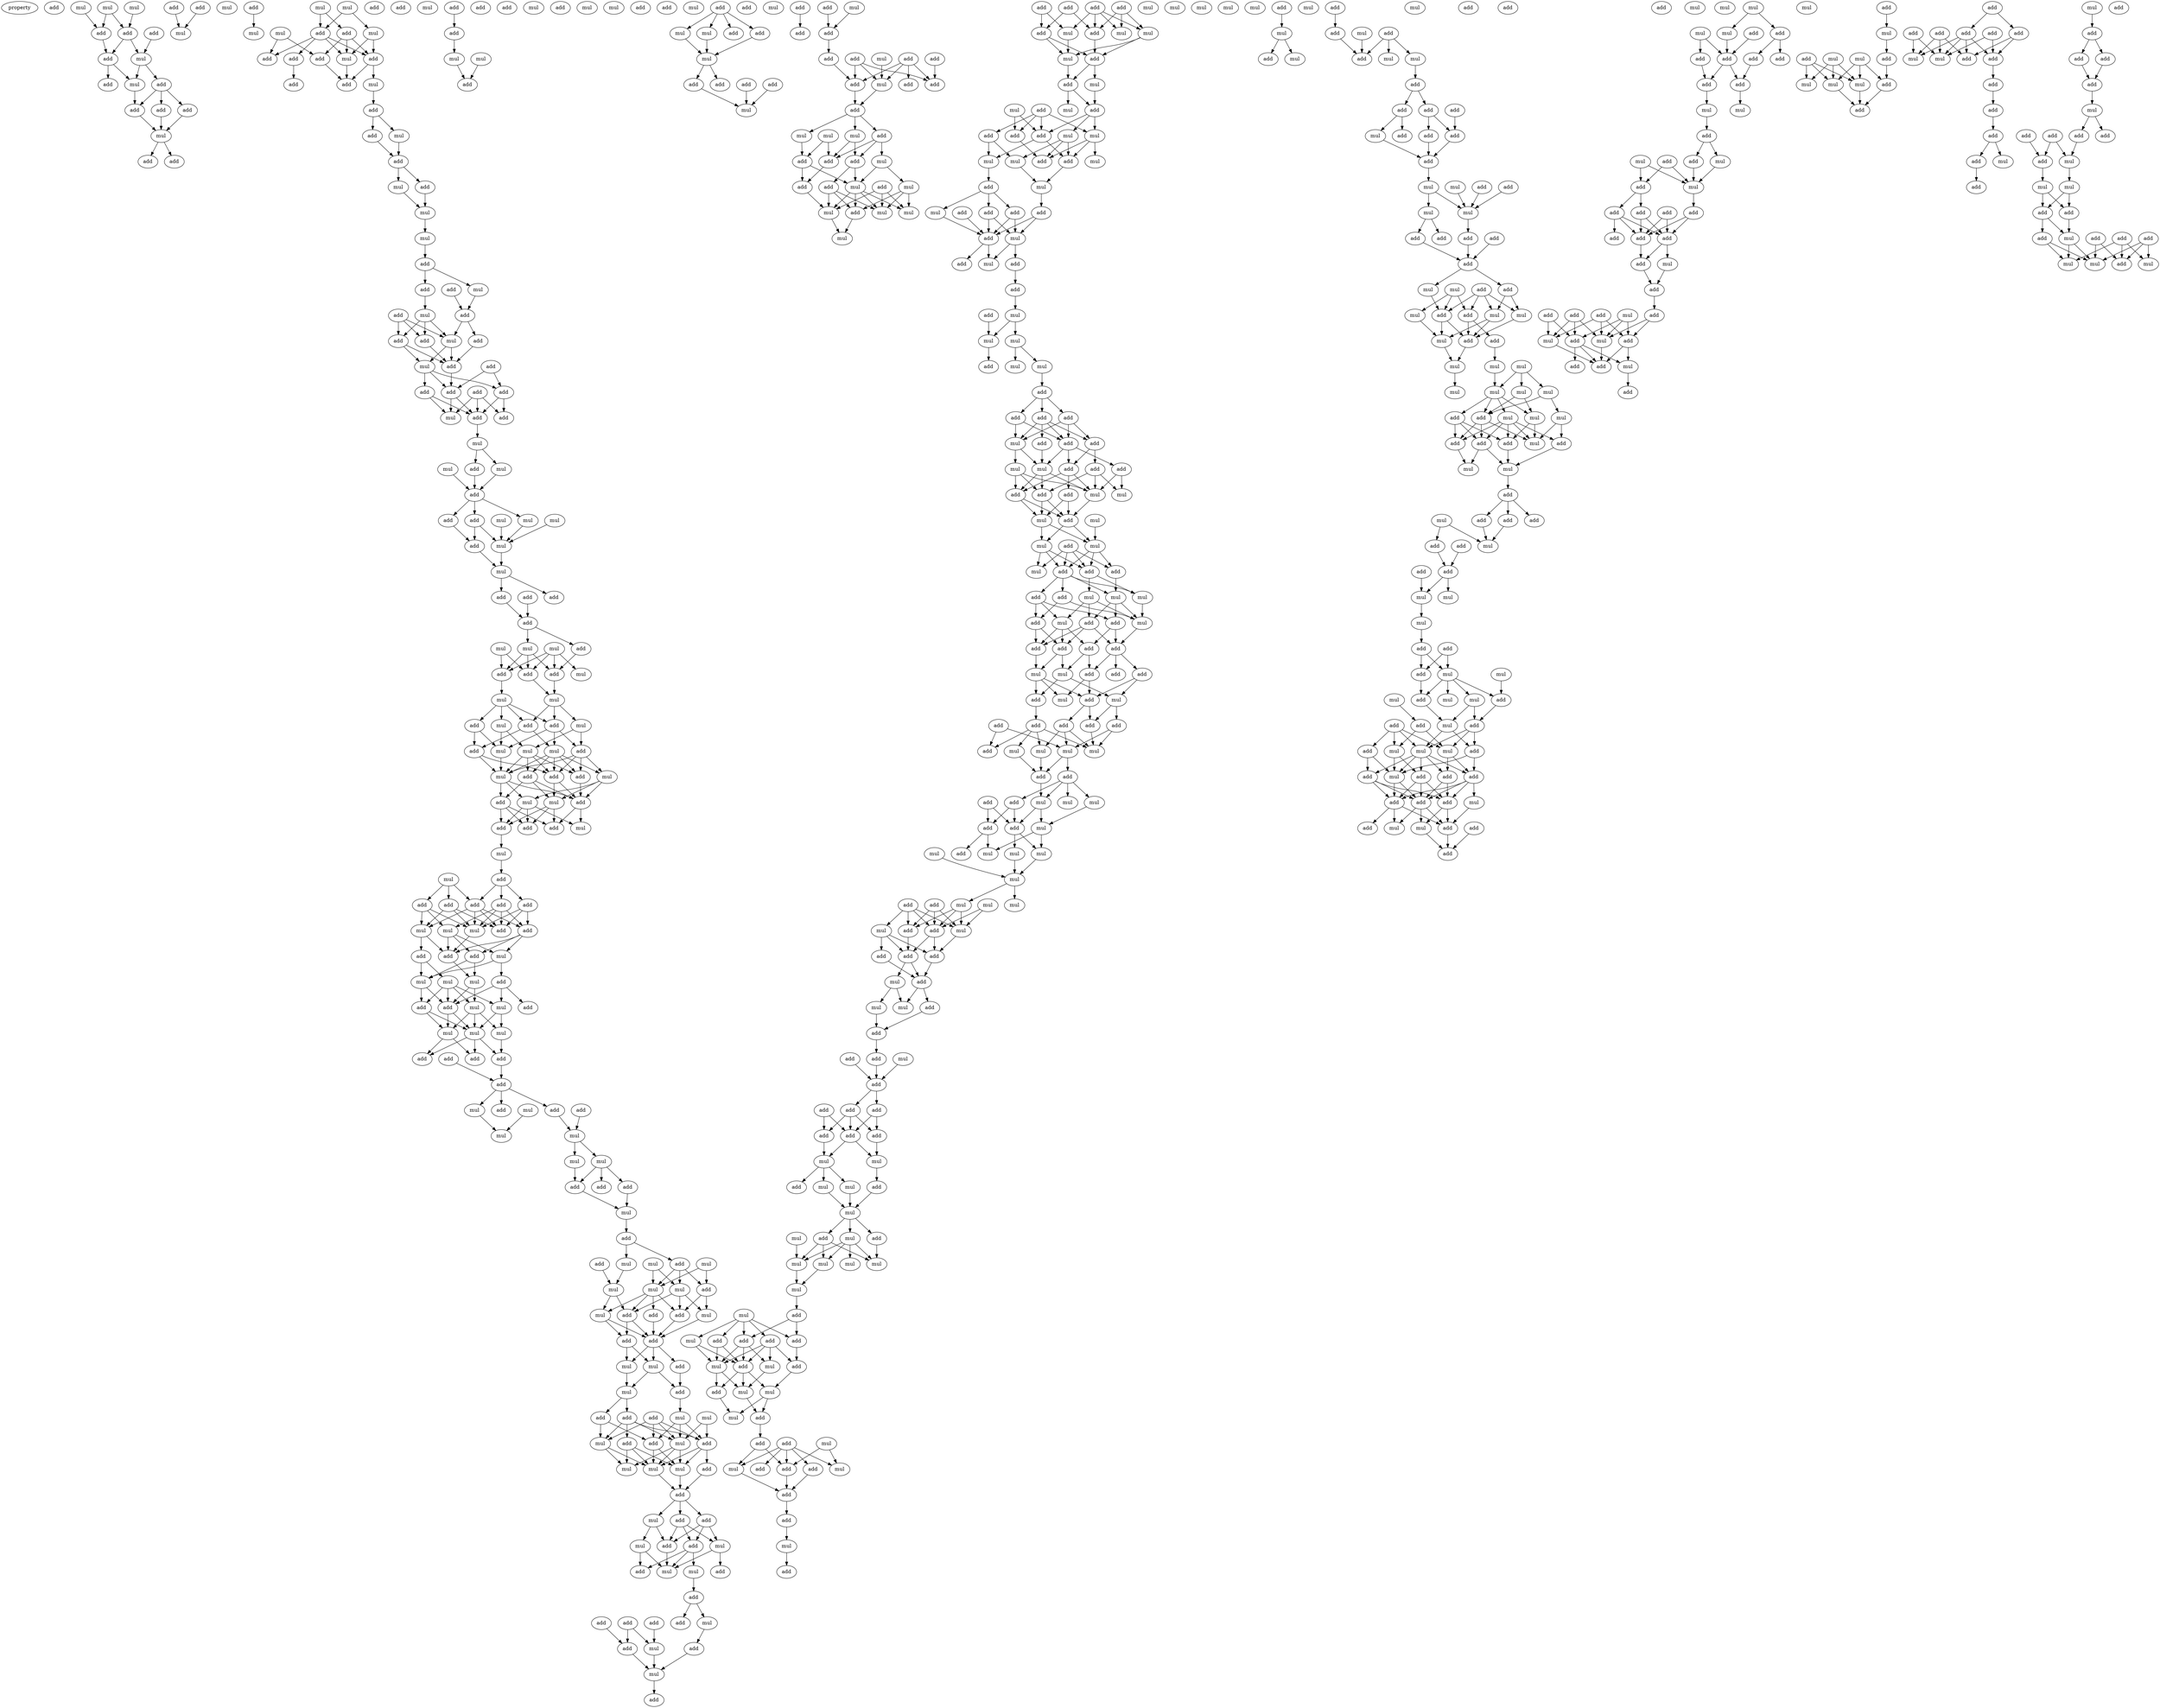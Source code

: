 digraph {
    node [fontcolor=black]
    property [mul=2,lf=1.2]
    0 [ label = add ];
    1 [ label = mul ];
    2 [ label = mul ];
    3 [ label = mul ];
    4 [ label = add ];
    5 [ label = add ];
    6 [ label = add ];
    7 [ label = mul ];
    8 [ label = add ];
    9 [ label = add ];
    10 [ label = add ];
    11 [ label = add ];
    12 [ label = mul ];
    13 [ label = add ];
    14 [ label = add ];
    15 [ label = mul ];
    16 [ label = add ];
    17 [ label = add ];
    18 [ label = mul ];
    19 [ label = add ];
    20 [ label = add ];
    21 [ label = mul ];
    22 [ label = add ];
    23 [ label = mul ];
    24 [ label = mul ];
    25 [ label = add ];
    26 [ label = mul ];
    27 [ label = add ];
    28 [ label = mul ];
    29 [ label = add ];
    30 [ label = mul ];
    31 [ label = add ];
    32 [ label = add ];
    33 [ label = mul ];
    34 [ label = add ];
    35 [ label = add ];
    36 [ label = mul ];
    37 [ label = add ];
    38 [ label = add ];
    39 [ label = add ];
    40 [ label = add ];
    41 [ label = add ];
    42 [ label = mul ];
    43 [ label = mul ];
    44 [ label = add ];
    45 [ label = mul ];
    46 [ label = add ];
    47 [ label = add ];
    48 [ label = mul ];
    49 [ label = add ];
    50 [ label = mul ];
    51 [ label = mul ];
    52 [ label = mul ];
    53 [ label = add ];
    54 [ label = add ];
    55 [ label = add ];
    56 [ label = mul ];
    57 [ label = add ];
    58 [ label = add ];
    59 [ label = add ];
    60 [ label = mul ];
    61 [ label = add ];
    62 [ label = add ];
    63 [ label = mul ];
    64 [ label = add ];
    65 [ label = mul ];
    66 [ label = add ];
    67 [ label = add ];
    68 [ label = add ];
    69 [ label = add ];
    70 [ label = add ];
    71 [ label = add ];
    72 [ label = add ];
    73 [ label = mul ];
    74 [ label = add ];
    75 [ label = add ];
    76 [ label = mul ];
    77 [ label = mul ];
    78 [ label = add ];
    79 [ label = mul ];
    80 [ label = mul ];
    81 [ label = add ];
    82 [ label = add ];
    83 [ label = add ];
    84 [ label = mul ];
    85 [ label = add ];
    86 [ label = mul ];
    87 [ label = mul ];
    88 [ label = mul ];
    89 [ label = add ];
    90 [ label = mul ];
    91 [ label = add ];
    92 [ label = add ];
    93 [ label = add ];
    94 [ label = add ];
    95 [ label = add ];
    96 [ label = mul ];
    97 [ label = add ];
    98 [ label = mul ];
    99 [ label = mul ];
    100 [ label = add ];
    101 [ label = mul ];
    102 [ label = add ];
    103 [ label = add ];
    104 [ label = mul ];
    105 [ label = mul ];
    106 [ label = add ];
    107 [ label = mul ];
    108 [ label = mul ];
    109 [ label = add ];
    110 [ label = add ];
    111 [ label = mul ];
    112 [ label = add ];
    113 [ label = mul ];
    114 [ label = mul ];
    115 [ label = add ];
    116 [ label = add ];
    117 [ label = add ];
    118 [ label = mul ];
    119 [ label = add ];
    120 [ label = mul ];
    121 [ label = mul ];
    122 [ label = add ];
    123 [ label = add ];
    124 [ label = mul ];
    125 [ label = add ];
    126 [ label = mul ];
    127 [ label = add ];
    128 [ label = add ];
    129 [ label = mul ];
    130 [ label = add ];
    131 [ label = mul ];
    132 [ label = add ];
    133 [ label = add ];
    134 [ label = add ];
    135 [ label = add ];
    136 [ label = add ];
    137 [ label = mul ];
    138 [ label = mul ];
    139 [ label = add ];
    140 [ label = mul ];
    141 [ label = add ];
    142 [ label = mul ];
    143 [ label = add ];
    144 [ label = add ];
    145 [ label = add ];
    146 [ label = add ];
    147 [ label = mul ];
    148 [ label = mul ];
    149 [ label = mul ];
    150 [ label = mul ];
    151 [ label = mul ];
    152 [ label = add ];
    153 [ label = add ];
    154 [ label = add ];
    155 [ label = mul ];
    156 [ label = mul ];
    157 [ label = mul ];
    158 [ label = add ];
    159 [ label = add ];
    160 [ label = add ];
    161 [ label = add ];
    162 [ label = add ];
    163 [ label = add ];
    164 [ label = add ];
    165 [ label = add ];
    166 [ label = mul ];
    167 [ label = mul ];
    168 [ label = mul ];
    169 [ label = mul ];
    170 [ label = mul ];
    171 [ label = mul ];
    172 [ label = mul ];
    173 [ label = add ];
    174 [ label = add ];
    175 [ label = add ];
    176 [ label = mul ];
    177 [ label = add ];
    178 [ label = mul ];
    179 [ label = add ];
    180 [ label = mul ];
    181 [ label = add ];
    182 [ label = mul ];
    183 [ label = add ];
    184 [ label = mul ];
    185 [ label = mul ];
    186 [ label = mul ];
    187 [ label = add ];
    188 [ label = mul ];
    189 [ label = add ];
    190 [ label = mul ];
    191 [ label = add ];
    192 [ label = add ];
    193 [ label = add ];
    194 [ label = mul ];
    195 [ label = add ];
    196 [ label = mul ];
    197 [ label = mul ];
    198 [ label = add ];
    199 [ label = mul ];
    200 [ label = mul ];
    201 [ label = mul ];
    202 [ label = add ];
    203 [ label = add ];
    204 [ label = add ];
    205 [ label = add ];
    206 [ label = mul ];
    207 [ label = mul ];
    208 [ label = add ];
    209 [ label = add ];
    210 [ label = mul ];
    211 [ label = add ];
    212 [ label = mul ];
    213 [ label = mul ];
    214 [ label = add ];
    215 [ label = add ];
    216 [ label = add ];
    217 [ label = add ];
    218 [ label = add ];
    219 [ label = mul ];
    220 [ label = mul ];
    221 [ label = add ];
    222 [ label = add ];
    223 [ label = mul ];
    224 [ label = add ];
    225 [ label = mul ];
    226 [ label = add ];
    227 [ label = mul ];
    228 [ label = add ];
    229 [ label = add ];
    230 [ label = add ];
    231 [ label = add ];
    232 [ label = mul ];
    233 [ label = add ];
    234 [ label = add ];
    235 [ label = add ];
    236 [ label = mul ];
    237 [ label = mul ];
    238 [ label = add ];
    239 [ label = mul ];
    240 [ label = add ];
    241 [ label = add ];
    242 [ label = mul ];
    243 [ label = mul ];
    244 [ label = add ];
    245 [ label = add ];
    246 [ label = mul ];
    247 [ label = add ];
    248 [ label = add ];
    249 [ label = add ];
    250 [ label = add ];
    251 [ label = mul ];
    252 [ label = mul ];
    253 [ label = add ];
    254 [ label = add ];
    255 [ label = add ];
    256 [ label = mul ];
    257 [ label = add ];
    258 [ label = mul ];
    259 [ label = add ];
    260 [ label = add ];
    261 [ label = add ];
    262 [ label = add ];
    263 [ label = add ];
    264 [ label = add ];
    265 [ label = add ];
    266 [ label = mul ];
    267 [ label = add ];
    268 [ label = mul ];
    269 [ label = add ];
    270 [ label = mul ];
    271 [ label = mul ];
    272 [ label = mul ];
    273 [ label = add ];
    274 [ label = add ];
    275 [ label = add ];
    276 [ label = add ];
    277 [ label = add ];
    278 [ label = add ];
    279 [ label = mul ];
    280 [ label = mul ];
    281 [ label = mul ];
    282 [ label = mul ];
    283 [ label = add ];
    284 [ label = mul ];
    285 [ label = mul ];
    286 [ label = add ];
    287 [ label = add ];
    288 [ label = add ];
    289 [ label = add ];
    290 [ label = add ];
    291 [ label = mul ];
    292 [ label = mul ];
    293 [ label = add ];
    294 [ label = mul ];
    295 [ label = add ];
    296 [ label = mul ];
    297 [ label = add ];
    298 [ label = mul ];
    299 [ label = mul ];
    300 [ label = mul ];
    301 [ label = mul ];
    302 [ label = add ];
    303 [ label = add ];
    304 [ label = mul ];
    305 [ label = add ];
    306 [ label = add ];
    307 [ label = mul ];
    308 [ label = add ];
    309 [ label = mul ];
    310 [ label = add ];
    311 [ label = mul ];
    312 [ label = mul ];
    313 [ label = add ];
    314 [ label = mul ];
    315 [ label = add ];
    316 [ label = add ];
    317 [ label = mul ];
    318 [ label = add ];
    319 [ label = add ];
    320 [ label = add ];
    321 [ label = add ];
    322 [ label = mul ];
    323 [ label = mul ];
    324 [ label = add ];
    325 [ label = add ];
    326 [ label = add ];
    327 [ label = add ];
    328 [ label = mul ];
    329 [ label = mul ];
    330 [ label = mul ];
    331 [ label = add ];
    332 [ label = mul ];
    333 [ label = mul ];
    334 [ label = mul ];
    335 [ label = add ];
    336 [ label = add ];
    337 [ label = add ];
    338 [ label = add ];
    339 [ label = mul ];
    340 [ label = add ];
    341 [ label = add ];
    342 [ label = add ];
    343 [ label = add ];
    344 [ label = add ];
    345 [ label = mul ];
    346 [ label = add ];
    347 [ label = mul ];
    348 [ label = add ];
    349 [ label = add ];
    350 [ label = add ];
    351 [ label = mul ];
    352 [ label = mul ];
    353 [ label = mul ];
    354 [ label = mul ];
    355 [ label = add ];
    356 [ label = mul ];
    357 [ label = mul ];
    358 [ label = add ];
    359 [ label = add ];
    360 [ label = add ];
    361 [ label = add ];
    362 [ label = mul ];
    363 [ label = add ];
    364 [ label = add ];
    365 [ label = mul ];
    366 [ label = mul ];
    367 [ label = mul ];
    368 [ label = add ];
    369 [ label = mul ];
    370 [ label = add ];
    371 [ label = add ];
    372 [ label = mul ];
    373 [ label = add ];
    374 [ label = add ];
    375 [ label = add ];
    376 [ label = add ];
    377 [ label = add ];
    378 [ label = add ];
    379 [ label = add ];
    380 [ label = mul ];
    381 [ label = mul ];
    382 [ label = add ];
    383 [ label = mul ];
    384 [ label = add ];
    385 [ label = mul ];
    386 [ label = add ];
    387 [ label = add ];
    388 [ label = add ];
    389 [ label = add ];
    390 [ label = add ];
    391 [ label = add ];
    392 [ label = mul ];
    393 [ label = mul ];
    394 [ label = mul ];
    395 [ label = mul ];
    396 [ label = add ];
    397 [ label = add ];
    398 [ label = add ];
    399 [ label = mul ];
    400 [ label = mul ];
    401 [ label = add ];
    402 [ label = mul ];
    403 [ label = mul ];
    404 [ label = add ];
    405 [ label = add ];
    406 [ label = mul ];
    407 [ label = mul ];
    408 [ label = mul ];
    409 [ label = mul ];
    410 [ label = add ];
    411 [ label = mul ];
    412 [ label = add ];
    413 [ label = mul ];
    414 [ label = mul ];
    415 [ label = add ];
    416 [ label = mul ];
    417 [ label = add ];
    418 [ label = mul ];
    419 [ label = add ];
    420 [ label = mul ];
    421 [ label = add ];
    422 [ label = add ];
    423 [ label = add ];
    424 [ label = mul ];
    425 [ label = add ];
    426 [ label = add ];
    427 [ label = mul ];
    428 [ label = mul ];
    429 [ label = add ];
    430 [ label = mul ];
    431 [ label = add ];
    432 [ label = add ];
    433 [ label = mul ];
    434 [ label = mul ];
    435 [ label = add ];
    436 [ label = add ];
    437 [ label = add ];
    438 [ label = add ];
    439 [ label = add ];
    440 [ label = add ];
    441 [ label = add ];
    442 [ label = mul ];
    443 [ label = mul ];
    444 [ label = mul ];
    445 [ label = add ];
    446 [ label = add ];
    447 [ label = mul ];
    448 [ label = mul ];
    449 [ label = mul ];
    450 [ label = mul ];
    451 [ label = add ];
    452 [ label = mul ];
    453 [ label = add ];
    454 [ label = mul ];
    455 [ label = mul ];
    456 [ label = mul ];
    457 [ label = mul ];
    458 [ label = mul ];
    459 [ label = add ];
    460 [ label = mul ];
    461 [ label = mul ];
    462 [ label = add ];
    463 [ label = add ];
    464 [ label = add ];
    465 [ label = add ];
    466 [ label = add ];
    467 [ label = add ];
    468 [ label = mul ];
    469 [ label = mul ];
    470 [ label = add ];
    471 [ label = mul ];
    472 [ label = mul ];
    473 [ label = mul ];
    474 [ label = add ];
    475 [ label = add ];
    476 [ label = mul ];
    477 [ label = add ];
    478 [ label = mul ];
    479 [ label = add ];
    480 [ label = add ];
    481 [ label = mul ];
    482 [ label = add ];
    483 [ label = add ];
    484 [ label = add ];
    485 [ label = mul ];
    486 [ label = add ];
    487 [ label = add ];
    488 [ label = mul ];
    489 [ label = add ];
    490 [ label = mul ];
    491 [ label = mul ];
    492 [ label = add ];
    493 [ label = add ];
    494 [ label = add ];
    495 [ label = mul ];
    496 [ label = mul ];
    497 [ label = mul ];
    498 [ label = add ];
    499 [ label = add ];
    500 [ label = add ];
    501 [ label = add ];
    502 [ label = add ];
    503 [ label = mul ];
    504 [ label = add ];
    505 [ label = add ];
    506 [ label = add ];
    507 [ label = add ];
    508 [ label = add ];
    509 [ label = add ];
    510 [ label = mul ];
    511 [ label = mul ];
    512 [ label = mul ];
    513 [ label = mul ];
    514 [ label = mul ];
    515 [ label = add ];
    516 [ label = add ];
    517 [ label = add ];
    518 [ label = add ];
    519 [ label = add ];
    520 [ label = add ];
    521 [ label = add ];
    522 [ label = add ];
    523 [ label = mul ];
    524 [ label = mul ];
    525 [ label = add ];
    526 [ label = add ];
    527 [ label = mul ];
    528 [ label = mul ];
    529 [ label = add ];
    530 [ label = mul ];
    531 [ label = mul ];
    532 [ label = add ];
    533 [ label = add ];
    534 [ label = mul ];
    535 [ label = mul ];
    536 [ label = mul ];
    537 [ label = add ];
    538 [ label = mul ];
    539 [ label = mul ];
    540 [ label = mul ];
    541 [ label = mul ];
    542 [ label = add ];
    543 [ label = add ];
    544 [ label = mul ];
    545 [ label = mul ];
    546 [ label = mul ];
    547 [ label = add ];
    548 [ label = add ];
    549 [ label = mul ];
    550 [ label = add ];
    551 [ label = add ];
    552 [ label = mul ];
    553 [ label = mul ];
    554 [ label = mul ];
    555 [ label = add ];
    556 [ label = add ];
    557 [ label = add ];
    558 [ label = mul ];
    559 [ label = add ];
    560 [ label = add ];
    561 [ label = mul ];
    562 [ label = add ];
    563 [ label = add ];
    564 [ label = add ];
    565 [ label = mul ];
    566 [ label = mul ];
    567 [ label = mul ];
    568 [ label = mul ];
    569 [ label = add ];
    570 [ label = add ];
    571 [ label = add ];
    572 [ label = mul ];
    573 [ label = mul ];
    574 [ label = mul ];
    575 [ label = mul ];
    576 [ label = add ];
    577 [ label = mul ];
    578 [ label = add ];
    579 [ label = add ];
    580 [ label = mul ];
    581 [ label = add ];
    582 [ label = add ];
    583 [ label = add ];
    584 [ label = mul ];
    585 [ label = mul ];
    586 [ label = add ];
    587 [ label = mul ];
    588 [ label = add ];
    589 [ label = add ];
    590 [ label = add ];
    591 [ label = mul ];
    592 [ label = add ];
    593 [ label = mul ];
    594 [ label = add ];
    595 [ label = add ];
    596 [ label = add ];
    597 [ label = add ];
    598 [ label = add ];
    599 [ label = add ];
    600 [ label = mul ];
    601 [ label = mul ];
    602 [ label = add ];
    603 [ label = mul ];
    604 [ label = mul ];
    605 [ label = mul ];
    606 [ label = add ];
    607 [ label = add ];
    608 [ label = add ];
    609 [ label = add ];
    610 [ label = add ];
    611 [ label = add ];
    612 [ label = add ];
    613 [ label = add ];
    614 [ label = mul ];
    615 [ label = mul ];
    616 [ label = add ];
    617 [ label = add ];
    618 [ label = mul ];
    619 [ label = mul ];
    620 [ label = add ];
    621 [ label = add ];
    622 [ label = mul ];
    623 [ label = add ];
    624 [ label = add ];
    625 [ label = add ];
    626 [ label = add ];
    627 [ label = add ];
    628 [ label = add ];
    629 [ label = add ];
    630 [ label = mul ];
    631 [ label = add ];
    632 [ label = add ];
    633 [ label = add ];
    634 [ label = add ];
    635 [ label = mul ];
    636 [ label = add ];
    637 [ label = add ];
    638 [ label = mul ];
    639 [ label = add ];
    640 [ label = mul ];
    641 [ label = add ];
    642 [ label = add ];
    643 [ label = mul ];
    644 [ label = add ];
    645 [ label = add ];
    646 [ label = mul ];
    647 [ label = add ];
    648 [ label = mul ];
    649 [ label = mul ];
    650 [ label = add ];
    651 [ label = add ];
    652 [ label = mul ];
    653 [ label = add ];
    654 [ label = mul ];
    655 [ label = mul ];
    656 [ label = mul ];
    657 [ label = add ];
    658 [ label = add ];
    659 [ label = add ];
    660 [ label = add ];
    661 [ label = add ];
    662 [ label = add ];
    663 [ label = add ];
    664 [ label = add ];
    665 [ label = mul ];
    666 [ label = mul ];
    667 [ label = add ];
    668 [ label = add ];
    669 [ label = add ];
    670 [ label = add ];
    671 [ label = add ];
    672 [ label = mul ];
    673 [ label = mul ];
    674 [ label = add ];
    675 [ label = add ];
    676 [ label = add ];
    677 [ label = add ];
    678 [ label = add ];
    679 [ label = mul ];
    680 [ label = add ];
    681 [ label = add ];
    682 [ label = add ];
    683 [ label = add ];
    684 [ label = add ];
    685 [ label = add ];
    686 [ label = mul ];
    687 [ label = mul ];
    688 [ label = mul ];
    689 [ label = add ];
    690 [ label = add ];
    691 [ label = add ];
    692 [ label = mul ];
    693 [ label = add ];
    694 [ label = add ];
    695 [ label = add ];
    696 [ label = mul ];
    697 [ label = mul ];
    698 [ label = mul ];
    699 [ label = add ];
    1 -> 5 [ name = 0 ];
    2 -> 5 [ name = 1 ];
    2 -> 6 [ name = 2 ];
    3 -> 6 [ name = 3 ];
    4 -> 7 [ name = 4 ];
    5 -> 8 [ name = 5 ];
    6 -> 7 [ name = 6 ];
    6 -> 8 [ name = 7 ];
    7 -> 9 [ name = 8 ];
    7 -> 12 [ name = 9 ];
    8 -> 10 [ name = 10 ];
    8 -> 12 [ name = 11 ];
    9 -> 14 [ name = 12 ];
    9 -> 16 [ name = 13 ];
    9 -> 17 [ name = 14 ];
    11 -> 15 [ name = 15 ];
    12 -> 17 [ name = 16 ];
    13 -> 15 [ name = 17 ];
    14 -> 18 [ name = 18 ];
    16 -> 18 [ name = 19 ];
    17 -> 18 [ name = 20 ];
    18 -> 19 [ name = 21 ];
    18 -> 20 [ name = 22 ];
    22 -> 24 [ name = 23 ];
    23 -> 27 [ name = 24 ];
    23 -> 28 [ name = 25 ];
    26 -> 27 [ name = 26 ];
    26 -> 29 [ name = 27 ];
    27 -> 31 [ name = 28 ];
    27 -> 33 [ name = 29 ];
    27 -> 34 [ name = 30 ];
    27 -> 35 [ name = 31 ];
    28 -> 33 [ name = 32 ];
    28 -> 35 [ name = 33 ];
    29 -> 32 [ name = 34 ];
    29 -> 33 [ name = 35 ];
    29 -> 35 [ name = 36 ];
    30 -> 31 [ name = 37 ];
    30 -> 32 [ name = 38 ];
    32 -> 38 [ name = 39 ];
    33 -> 38 [ name = 40 ];
    34 -> 37 [ name = 41 ];
    35 -> 36 [ name = 42 ];
    35 -> 38 [ name = 43 ];
    36 -> 39 [ name = 44 ];
    39 -> 41 [ name = 45 ];
    39 -> 42 [ name = 46 ];
    41 -> 44 [ name = 47 ];
    42 -> 44 [ name = 48 ];
    44 -> 45 [ name = 49 ];
    44 -> 47 [ name = 50 ];
    45 -> 48 [ name = 51 ];
    46 -> 49 [ name = 52 ];
    47 -> 48 [ name = 53 ];
    48 -> 50 [ name = 54 ];
    49 -> 51 [ name = 55 ];
    50 -> 54 [ name = 56 ];
    51 -> 53 [ name = 57 ];
    52 -> 53 [ name = 58 ];
    54 -> 56 [ name = 59 ];
    54 -> 57 [ name = 60 ];
    55 -> 58 [ name = 61 ];
    56 -> 58 [ name = 62 ];
    57 -> 60 [ name = 63 ];
    58 -> 63 [ name = 64 ];
    58 -> 64 [ name = 65 ];
    59 -> 61 [ name = 66 ];
    59 -> 62 [ name = 67 ];
    59 -> 63 [ name = 68 ];
    60 -> 61 [ name = 69 ];
    60 -> 62 [ name = 70 ];
    60 -> 63 [ name = 71 ];
    61 -> 65 [ name = 72 ];
    61 -> 67 [ name = 73 ];
    62 -> 67 [ name = 74 ];
    63 -> 65 [ name = 75 ];
    63 -> 67 [ name = 76 ];
    64 -> 67 [ name = 77 ];
    65 -> 68 [ name = 78 ];
    65 -> 70 [ name = 79 ];
    65 -> 71 [ name = 80 ];
    66 -> 68 [ name = 81 ];
    66 -> 70 [ name = 82 ];
    67 -> 68 [ name = 83 ];
    68 -> 72 [ name = 84 ];
    68 -> 73 [ name = 85 ];
    69 -> 72 [ name = 86 ];
    69 -> 73 [ name = 87 ];
    69 -> 75 [ name = 88 ];
    70 -> 72 [ name = 89 ];
    70 -> 75 [ name = 90 ];
    71 -> 72 [ name = 91 ];
    71 -> 73 [ name = 92 ];
    72 -> 76 [ name = 93 ];
    76 -> 79 [ name = 94 ];
    76 -> 81 [ name = 95 ];
    77 -> 82 [ name = 96 ];
    79 -> 82 [ name = 97 ];
    81 -> 82 [ name = 98 ];
    82 -> 83 [ name = 99 ];
    82 -> 85 [ name = 100 ];
    82 -> 87 [ name = 101 ];
    83 -> 88 [ name = 102 ];
    83 -> 89 [ name = 103 ];
    84 -> 88 [ name = 104 ];
    85 -> 89 [ name = 105 ];
    86 -> 88 [ name = 106 ];
    87 -> 88 [ name = 107 ];
    88 -> 90 [ name = 108 ];
    89 -> 90 [ name = 109 ];
    90 -> 91 [ name = 110 ];
    90 -> 92 [ name = 111 ];
    91 -> 95 [ name = 112 ];
    93 -> 95 [ name = 113 ];
    95 -> 97 [ name = 114 ];
    95 -> 99 [ name = 115 ];
    96 -> 100 [ name = 116 ];
    96 -> 102 [ name = 117 ];
    97 -> 103 [ name = 118 ];
    98 -> 100 [ name = 119 ];
    98 -> 101 [ name = 120 ];
    98 -> 102 [ name = 121 ];
    98 -> 103 [ name = 122 ];
    99 -> 100 [ name = 123 ];
    99 -> 102 [ name = 124 ];
    99 -> 103 [ name = 125 ];
    100 -> 104 [ name = 126 ];
    102 -> 105 [ name = 127 ];
    103 -> 105 [ name = 128 ];
    104 -> 106 [ name = 129 ];
    104 -> 107 [ name = 130 ];
    104 -> 109 [ name = 131 ];
    104 -> 110 [ name = 132 ];
    105 -> 106 [ name = 133 ];
    105 -> 108 [ name = 134 ];
    105 -> 110 [ name = 135 ];
    106 -> 112 [ name = 136 ];
    106 -> 114 [ name = 137 ];
    107 -> 111 [ name = 138 ];
    107 -> 113 [ name = 139 ];
    108 -> 113 [ name = 140 ];
    108 -> 115 [ name = 141 ];
    109 -> 111 [ name = 142 ];
    109 -> 112 [ name = 143 ];
    110 -> 111 [ name = 144 ];
    110 -> 114 [ name = 145 ];
    110 -> 115 [ name = 146 ];
    111 -> 118 [ name = 147 ];
    112 -> 116 [ name = 148 ];
    112 -> 118 [ name = 149 ];
    113 -> 116 [ name = 150 ];
    113 -> 117 [ name = 151 ];
    113 -> 118 [ name = 152 ];
    113 -> 119 [ name = 153 ];
    114 -> 116 [ name = 154 ];
    114 -> 117 [ name = 155 ];
    114 -> 118 [ name = 156 ];
    114 -> 119 [ name = 157 ];
    114 -> 120 [ name = 158 ];
    115 -> 116 [ name = 159 ];
    115 -> 117 [ name = 160 ];
    115 -> 118 [ name = 161 ];
    115 -> 120 [ name = 162 ];
    116 -> 122 [ name = 163 ];
    116 -> 124 [ name = 164 ];
    117 -> 122 [ name = 165 ];
    118 -> 121 [ name = 166 ];
    118 -> 122 [ name = 167 ];
    118 -> 123 [ name = 168 ];
    119 -> 122 [ name = 169 ];
    119 -> 123 [ name = 170 ];
    119 -> 124 [ name = 171 ];
    120 -> 121 [ name = 172 ];
    120 -> 122 [ name = 173 ];
    120 -> 124 [ name = 174 ];
    121 -> 126 [ name = 175 ];
    121 -> 127 [ name = 176 ];
    121 -> 128 [ name = 177 ];
    122 -> 125 [ name = 178 ];
    122 -> 126 [ name = 179 ];
    123 -> 125 [ name = 180 ];
    123 -> 127 [ name = 181 ];
    123 -> 128 [ name = 182 ];
    124 -> 125 [ name = 183 ];
    124 -> 127 [ name = 184 ];
    124 -> 128 [ name = 185 ];
    127 -> 129 [ name = 186 ];
    129 -> 130 [ name = 187 ];
    130 -> 132 [ name = 188 ];
    130 -> 134 [ name = 189 ];
    130 -> 135 [ name = 190 ];
    131 -> 133 [ name = 191 ];
    131 -> 135 [ name = 192 ];
    131 -> 136 [ name = 193 ];
    132 -> 138 [ name = 194 ];
    132 -> 139 [ name = 195 ];
    132 -> 140 [ name = 196 ];
    132 -> 141 [ name = 197 ];
    133 -> 137 [ name = 198 ];
    133 -> 138 [ name = 199 ];
    133 -> 140 [ name = 200 ];
    134 -> 139 [ name = 201 ];
    134 -> 140 [ name = 202 ];
    134 -> 141 [ name = 203 ];
    135 -> 137 [ name = 204 ];
    135 -> 139 [ name = 205 ];
    135 -> 140 [ name = 206 ];
    135 -> 141 [ name = 207 ];
    136 -> 137 [ name = 208 ];
    136 -> 140 [ name = 209 ];
    136 -> 141 [ name = 210 ];
    137 -> 143 [ name = 211 ];
    137 -> 145 [ name = 212 ];
    138 -> 142 [ name = 213 ];
    138 -> 144 [ name = 214 ];
    138 -> 145 [ name = 215 ];
    139 -> 142 [ name = 216 ];
    139 -> 144 [ name = 217 ];
    139 -> 145 [ name = 218 ];
    140 -> 145 [ name = 219 ];
    142 -> 146 [ name = 220 ];
    142 -> 147 [ name = 221 ];
    143 -> 147 [ name = 222 ];
    143 -> 149 [ name = 223 ];
    144 -> 147 [ name = 224 ];
    144 -> 148 [ name = 225 ];
    145 -> 148 [ name = 226 ];
    146 -> 151 [ name = 227 ];
    146 -> 153 [ name = 228 ];
    146 -> 154 [ name = 229 ];
    147 -> 152 [ name = 230 ];
    147 -> 154 [ name = 231 ];
    148 -> 150 [ name = 232 ];
    148 -> 154 [ name = 233 ];
    149 -> 150 [ name = 234 ];
    149 -> 151 [ name = 235 ];
    149 -> 152 [ name = 236 ];
    149 -> 154 [ name = 237 ];
    150 -> 155 [ name = 238 ];
    150 -> 156 [ name = 239 ];
    150 -> 157 [ name = 240 ];
    151 -> 155 [ name = 241 ];
    151 -> 157 [ name = 242 ];
    152 -> 156 [ name = 243 ];
    152 -> 157 [ name = 244 ];
    154 -> 156 [ name = 245 ];
    154 -> 157 [ name = 246 ];
    155 -> 159 [ name = 247 ];
    156 -> 158 [ name = 248 ];
    156 -> 161 [ name = 249 ];
    157 -> 158 [ name = 250 ];
    157 -> 159 [ name = 251 ];
    157 -> 161 [ name = 252 ];
    159 -> 162 [ name = 253 ];
    160 -> 162 [ name = 254 ];
    162 -> 163 [ name = 255 ];
    162 -> 165 [ name = 256 ];
    162 -> 166 [ name = 257 ];
    163 -> 168 [ name = 258 ];
    164 -> 168 [ name = 259 ];
    166 -> 169 [ name = 260 ];
    167 -> 169 [ name = 261 ];
    168 -> 170 [ name = 262 ];
    168 -> 171 [ name = 263 ];
    170 -> 173 [ name = 264 ];
    171 -> 173 [ name = 265 ];
    171 -> 174 [ name = 266 ];
    171 -> 175 [ name = 267 ];
    173 -> 176 [ name = 268 ];
    174 -> 176 [ name = 269 ];
    176 -> 177 [ name = 270 ];
    177 -> 181 [ name = 271 ];
    177 -> 182 [ name = 272 ];
    178 -> 183 [ name = 273 ];
    178 -> 185 [ name = 274 ];
    179 -> 184 [ name = 275 ];
    180 -> 185 [ name = 276 ];
    180 -> 186 [ name = 277 ];
    181 -> 183 [ name = 278 ];
    181 -> 185 [ name = 279 ];
    181 -> 186 [ name = 280 ];
    182 -> 184 [ name = 281 ];
    183 -> 190 [ name = 282 ];
    183 -> 191 [ name = 283 ];
    184 -> 188 [ name = 284 ];
    184 -> 189 [ name = 285 ];
    185 -> 187 [ name = 286 ];
    185 -> 188 [ name = 287 ];
    185 -> 189 [ name = 288 ];
    185 -> 191 [ name = 289 ];
    186 -> 189 [ name = 290 ];
    186 -> 190 [ name = 291 ];
    186 -> 191 [ name = 292 ];
    187 -> 192 [ name = 293 ];
    188 -> 192 [ name = 294 ];
    188 -> 193 [ name = 295 ];
    189 -> 192 [ name = 296 ];
    189 -> 193 [ name = 297 ];
    190 -> 192 [ name = 298 ];
    191 -> 192 [ name = 299 ];
    192 -> 194 [ name = 300 ];
    192 -> 195 [ name = 301 ];
    192 -> 196 [ name = 302 ];
    193 -> 194 [ name = 303 ];
    193 -> 196 [ name = 304 ];
    194 -> 198 [ name = 305 ];
    194 -> 199 [ name = 306 ];
    195 -> 198 [ name = 307 ];
    196 -> 199 [ name = 308 ];
    198 -> 200 [ name = 309 ];
    199 -> 203 [ name = 310 ];
    199 -> 204 [ name = 311 ];
    200 -> 207 [ name = 312 ];
    200 -> 208 [ name = 313 ];
    200 -> 209 [ name = 314 ];
    201 -> 207 [ name = 315 ];
    201 -> 209 [ name = 316 ];
    202 -> 206 [ name = 317 ];
    202 -> 207 [ name = 318 ];
    202 -> 208 [ name = 319 ];
    202 -> 209 [ name = 320 ];
    203 -> 206 [ name = 321 ];
    203 -> 208 [ name = 322 ];
    204 -> 205 [ name = 323 ];
    204 -> 206 [ name = 324 ];
    204 -> 207 [ name = 325 ];
    204 -> 209 [ name = 326 ];
    205 -> 210 [ name = 327 ];
    205 -> 212 [ name = 328 ];
    205 -> 213 [ name = 329 ];
    206 -> 210 [ name = 330 ];
    206 -> 213 [ name = 331 ];
    207 -> 210 [ name = 332 ];
    207 -> 212 [ name = 333 ];
    207 -> 213 [ name = 334 ];
    208 -> 212 [ name = 335 ];
    208 -> 213 [ name = 336 ];
    209 -> 211 [ name = 337 ];
    209 -> 212 [ name = 338 ];
    209 -> 213 [ name = 339 ];
    211 -> 214 [ name = 340 ];
    212 -> 214 [ name = 341 ];
    213 -> 214 [ name = 342 ];
    214 -> 217 [ name = 343 ];
    214 -> 218 [ name = 344 ];
    214 -> 219 [ name = 345 ];
    217 -> 221 [ name = 346 ];
    217 -> 222 [ name = 347 ];
    217 -> 223 [ name = 348 ];
    218 -> 221 [ name = 349 ];
    218 -> 222 [ name = 350 ];
    218 -> 223 [ name = 351 ];
    219 -> 220 [ name = 352 ];
    219 -> 221 [ name = 353 ];
    220 -> 226 [ name = 354 ];
    220 -> 227 [ name = 355 ];
    221 -> 227 [ name = 356 ];
    222 -> 225 [ name = 357 ];
    222 -> 226 [ name = 358 ];
    222 -> 227 [ name = 359 ];
    223 -> 224 [ name = 360 ];
    223 -> 227 [ name = 361 ];
    225 -> 228 [ name = 362 ];
    228 -> 232 [ name = 363 ];
    228 -> 233 [ name = 364 ];
    229 -> 234 [ name = 365 ];
    229 -> 236 [ name = 366 ];
    230 -> 234 [ name = 367 ];
    231 -> 236 [ name = 368 ];
    232 -> 235 [ name = 369 ];
    234 -> 237 [ name = 370 ];
    235 -> 237 [ name = 371 ];
    236 -> 237 [ name = 372 ];
    237 -> 238 [ name = 373 ];
    240 -> 242 [ name = 374 ];
    240 -> 243 [ name = 375 ];
    240 -> 244 [ name = 376 ];
    240 -> 245 [ name = 377 ];
    242 -> 246 [ name = 378 ];
    243 -> 246 [ name = 379 ];
    245 -> 246 [ name = 380 ];
    246 -> 247 [ name = 381 ];
    246 -> 248 [ name = 382 ];
    247 -> 252 [ name = 383 ];
    249 -> 252 [ name = 384 ];
    250 -> 252 [ name = 385 ];
    253 -> 255 [ name = 386 ];
    254 -> 257 [ name = 387 ];
    256 -> 257 [ name = 388 ];
    257 -> 261 [ name = 389 ];
    258 -> 266 [ name = 390 ];
    259 -> 264 [ name = 391 ];
    260 -> 264 [ name = 392 ];
    260 -> 265 [ name = 393 ];
    260 -> 266 [ name = 394 ];
    261 -> 265 [ name = 395 ];
    262 -> 263 [ name = 396 ];
    262 -> 264 [ name = 397 ];
    262 -> 265 [ name = 398 ];
    262 -> 266 [ name = 399 ];
    265 -> 267 [ name = 400 ];
    266 -> 267 [ name = 401 ];
    267 -> 268 [ name = 402 ];
    267 -> 269 [ name = 403 ];
    267 -> 270 [ name = 404 ];
    268 -> 275 [ name = 405 ];
    269 -> 272 [ name = 406 ];
    269 -> 273 [ name = 407 ];
    269 -> 274 [ name = 408 ];
    270 -> 273 [ name = 409 ];
    270 -> 274 [ name = 410 ];
    271 -> 273 [ name = 411 ];
    271 -> 275 [ name = 412 ];
    272 -> 279 [ name = 413 ];
    272 -> 280 [ name = 414 ];
    273 -> 278 [ name = 415 ];
    274 -> 276 [ name = 416 ];
    274 -> 280 [ name = 417 ];
    275 -> 278 [ name = 418 ];
    275 -> 280 [ name = 419 ];
    276 -> 281 [ name = 420 ];
    276 -> 282 [ name = 421 ];
    276 -> 283 [ name = 422 ];
    277 -> 281 [ name = 423 ];
    277 -> 282 [ name = 424 ];
    277 -> 284 [ name = 425 ];
    278 -> 281 [ name = 426 ];
    279 -> 282 [ name = 427 ];
    279 -> 283 [ name = 428 ];
    279 -> 284 [ name = 429 ];
    280 -> 281 [ name = 430 ];
    280 -> 282 [ name = 431 ];
    280 -> 283 [ name = 432 ];
    280 -> 284 [ name = 433 ];
    281 -> 285 [ name = 434 ];
    283 -> 285 [ name = 435 ];
    286 -> 290 [ name = 436 ];
    286 -> 291 [ name = 437 ];
    287 -> 292 [ name = 438 ];
    287 -> 293 [ name = 439 ];
    287 -> 294 [ name = 440 ];
    288 -> 291 [ name = 441 ];
    288 -> 292 [ name = 442 ];
    288 -> 293 [ name = 443 ];
    288 -> 294 [ name = 444 ];
    289 -> 290 [ name = 445 ];
    289 -> 293 [ name = 446 ];
    290 -> 295 [ name = 447 ];
    290 -> 296 [ name = 448 ];
    291 -> 296 [ name = 449 ];
    292 -> 295 [ name = 450 ];
    292 -> 296 [ name = 451 ];
    293 -> 295 [ name = 452 ];
    295 -> 297 [ name = 453 ];
    295 -> 298 [ name = 454 ];
    296 -> 297 [ name = 455 ];
    297 -> 301 [ name = 456 ];
    297 -> 303 [ name = 457 ];
    298 -> 303 [ name = 458 ];
    300 -> 306 [ name = 459 ];
    300 -> 308 [ name = 460 ];
    302 -> 305 [ name = 461 ];
    302 -> 306 [ name = 462 ];
    302 -> 307 [ name = 463 ];
    302 -> 308 [ name = 464 ];
    303 -> 304 [ name = 465 ];
    303 -> 306 [ name = 466 ];
    303 -> 307 [ name = 467 ];
    304 -> 310 [ name = 468 ];
    304 -> 312 [ name = 469 ];
    304 -> 313 [ name = 470 ];
    305 -> 311 [ name = 471 ];
    305 -> 312 [ name = 472 ];
    306 -> 310 [ name = 473 ];
    306 -> 311 [ name = 474 ];
    307 -> 309 [ name = 475 ];
    307 -> 310 [ name = 476 ];
    307 -> 313 [ name = 477 ];
    308 -> 313 [ name = 478 ];
    310 -> 314 [ name = 479 ];
    311 -> 315 [ name = 480 ];
    312 -> 314 [ name = 481 ];
    314 -> 320 [ name = 482 ];
    315 -> 317 [ name = 483 ];
    315 -> 318 [ name = 484 ];
    315 -> 319 [ name = 485 ];
    316 -> 321 [ name = 486 ];
    317 -> 321 [ name = 487 ];
    318 -> 321 [ name = 488 ];
    318 -> 322 [ name = 489 ];
    319 -> 321 [ name = 490 ];
    319 -> 322 [ name = 491 ];
    320 -> 321 [ name = 492 ];
    320 -> 322 [ name = 493 ];
    321 -> 323 [ name = 494 ];
    321 -> 325 [ name = 495 ];
    322 -> 323 [ name = 496 ];
    322 -> 324 [ name = 497 ];
    324 -> 326 [ name = 498 ];
    326 -> 328 [ name = 499 ];
    327 -> 329 [ name = 500 ];
    328 -> 329 [ name = 501 ];
    328 -> 330 [ name = 502 ];
    329 -> 331 [ name = 503 ];
    330 -> 333 [ name = 504 ];
    330 -> 334 [ name = 505 ];
    334 -> 335 [ name = 506 ];
    335 -> 336 [ name = 507 ];
    335 -> 337 [ name = 508 ];
    335 -> 338 [ name = 509 ];
    336 -> 339 [ name = 510 ];
    336 -> 340 [ name = 511 ];
    336 -> 341 [ name = 512 ];
    336 -> 342 [ name = 513 ];
    337 -> 339 [ name = 514 ];
    337 -> 340 [ name = 515 ];
    338 -> 339 [ name = 516 ];
    338 -> 340 [ name = 517 ];
    338 -> 341 [ name = 518 ];
    339 -> 345 [ name = 519 ];
    339 -> 347 [ name = 520 ];
    340 -> 344 [ name = 521 ];
    340 -> 345 [ name = 522 ];
    340 -> 346 [ name = 523 ];
    341 -> 343 [ name = 524 ];
    341 -> 344 [ name = 525 ];
    342 -> 345 [ name = 526 ];
    343 -> 350 [ name = 527 ];
    343 -> 351 [ name = 528 ];
    343 -> 352 [ name = 529 ];
    344 -> 348 [ name = 530 ];
    344 -> 349 [ name = 531 ];
    344 -> 351 [ name = 532 ];
    345 -> 348 [ name = 533 ];
    345 -> 350 [ name = 534 ];
    345 -> 351 [ name = 535 ];
    346 -> 351 [ name = 536 ];
    346 -> 352 [ name = 537 ];
    347 -> 348 [ name = 538 ];
    347 -> 350 [ name = 539 ];
    347 -> 351 [ name = 540 ];
    348 -> 353 [ name = 541 ];
    348 -> 355 [ name = 542 ];
    349 -> 353 [ name = 543 ];
    349 -> 355 [ name = 544 ];
    350 -> 353 [ name = 545 ];
    350 -> 355 [ name = 546 ];
    351 -> 355 [ name = 547 ];
    353 -> 356 [ name = 548 ];
    353 -> 357 [ name = 549 ];
    354 -> 357 [ name = 550 ];
    355 -> 356 [ name = 551 ];
    355 -> 357 [ name = 552 ];
    356 -> 360 [ name = 553 ];
    356 -> 361 [ name = 554 ];
    356 -> 362 [ name = 555 ];
    357 -> 359 [ name = 556 ];
    357 -> 360 [ name = 557 ];
    357 -> 361 [ name = 558 ];
    358 -> 359 [ name = 559 ];
    358 -> 360 [ name = 560 ];
    358 -> 361 [ name = 561 ];
    358 -> 362 [ name = 562 ];
    359 -> 367 [ name = 563 ];
    360 -> 363 [ name = 564 ];
    360 -> 364 [ name = 565 ];
    360 -> 365 [ name = 566 ];
    360 -> 367 [ name = 567 ];
    361 -> 365 [ name = 568 ];
    361 -> 366 [ name = 569 ];
    363 -> 368 [ name = 570 ];
    363 -> 372 [ name = 571 ];
    364 -> 368 [ name = 572 ];
    364 -> 369 [ name = 573 ];
    364 -> 371 [ name = 574 ];
    365 -> 372 [ name = 575 ];
    366 -> 369 [ name = 576 ];
    366 -> 370 [ name = 577 ];
    366 -> 372 [ name = 578 ];
    367 -> 370 [ name = 579 ];
    367 -> 371 [ name = 580 ];
    367 -> 372 [ name = 581 ];
    368 -> 373 [ name = 582 ];
    368 -> 375 [ name = 583 ];
    369 -> 373 [ name = 584 ];
    369 -> 375 [ name = 585 ];
    369 -> 376 [ name = 586 ];
    370 -> 373 [ name = 587 ];
    370 -> 374 [ name = 588 ];
    370 -> 375 [ name = 589 ];
    371 -> 374 [ name = 590 ];
    371 -> 376 [ name = 591 ];
    372 -> 374 [ name = 592 ];
    373 -> 380 [ name = 593 ];
    374 -> 377 [ name = 594 ];
    374 -> 378 [ name = 595 ];
    374 -> 379 [ name = 596 ];
    375 -> 380 [ name = 597 ];
    375 -> 381 [ name = 598 ];
    376 -> 378 [ name = 599 ];
    376 -> 381 [ name = 600 ];
    377 -> 383 [ name = 601 ];
    377 -> 384 [ name = 602 ];
    378 -> 384 [ name = 603 ];
    378 -> 385 [ name = 604 ];
    380 -> 382 [ name = 605 ];
    380 -> 384 [ name = 606 ];
    380 -> 385 [ name = 607 ];
    381 -> 382 [ name = 608 ];
    381 -> 383 [ name = 609 ];
    382 -> 387 [ name = 610 ];
    383 -> 388 [ name = 611 ];
    383 -> 389 [ name = 612 ];
    384 -> 386 [ name = 613 ];
    384 -> 388 [ name = 614 ];
    386 -> 392 [ name = 615 ];
    386 -> 393 [ name = 616 ];
    386 -> 394 [ name = 617 ];
    387 -> 391 [ name = 618 ];
    387 -> 393 [ name = 619 ];
    387 -> 394 [ name = 620 ];
    387 -> 395 [ name = 621 ];
    388 -> 393 [ name = 622 ];
    389 -> 392 [ name = 623 ];
    389 -> 393 [ name = 624 ];
    390 -> 391 [ name = 625 ];
    390 -> 392 [ name = 626 ];
    392 -> 396 [ name = 627 ];
    392 -> 397 [ name = 628 ];
    394 -> 397 [ name = 629 ];
    395 -> 397 [ name = 630 ];
    396 -> 399 [ name = 631 ];
    396 -> 400 [ name = 632 ];
    396 -> 401 [ name = 633 ];
    396 -> 402 [ name = 634 ];
    397 -> 400 [ name = 635 ];
    398 -> 404 [ name = 636 ];
    398 -> 405 [ name = 637 ];
    399 -> 403 [ name = 638 ];
    400 -> 403 [ name = 639 ];
    400 -> 405 [ name = 640 ];
    401 -> 404 [ name = 641 ];
    401 -> 405 [ name = 642 ];
    403 -> 406 [ name = 643 ];
    403 -> 409 [ name = 644 ];
    404 -> 406 [ name = 645 ];
    404 -> 410 [ name = 646 ];
    405 -> 407 [ name = 647 ];
    405 -> 409 [ name = 648 ];
    407 -> 411 [ name = 649 ];
    408 -> 411 [ name = 650 ];
    409 -> 411 [ name = 651 ];
    411 -> 413 [ name = 652 ];
    411 -> 414 [ name = 653 ];
    412 -> 417 [ name = 654 ];
    412 -> 419 [ name = 655 ];
    412 -> 420 [ name = 656 ];
    413 -> 417 [ name = 657 ];
    413 -> 419 [ name = 658 ];
    413 -> 420 [ name = 659 ];
    415 -> 417 [ name = 660 ];
    415 -> 418 [ name = 661 ];
    415 -> 419 [ name = 662 ];
    415 -> 420 [ name = 663 ];
    416 -> 417 [ name = 664 ];
    416 -> 420 [ name = 665 ];
    417 -> 421 [ name = 666 ];
    417 -> 422 [ name = 667 ];
    418 -> 421 [ name = 668 ];
    418 -> 422 [ name = 669 ];
    418 -> 423 [ name = 670 ];
    419 -> 421 [ name = 671 ];
    420 -> 422 [ name = 672 ];
    421 -> 424 [ name = 673 ];
    421 -> 425 [ name = 674 ];
    422 -> 425 [ name = 675 ];
    423 -> 425 [ name = 676 ];
    424 -> 427 [ name = 677 ];
    424 -> 428 [ name = 678 ];
    425 -> 426 [ name = 679 ];
    425 -> 428 [ name = 680 ];
    426 -> 429 [ name = 681 ];
    427 -> 429 [ name = 682 ];
    429 -> 432 [ name = 683 ];
    431 -> 435 [ name = 684 ];
    432 -> 435 [ name = 685 ];
    434 -> 435 [ name = 686 ];
    435 -> 436 [ name = 687 ];
    435 -> 438 [ name = 688 ];
    436 -> 439 [ name = 689 ];
    436 -> 441 [ name = 690 ];
    437 -> 439 [ name = 691 ];
    437 -> 440 [ name = 692 ];
    438 -> 439 [ name = 693 ];
    438 -> 440 [ name = 694 ];
    438 -> 441 [ name = 695 ];
    439 -> 442 [ name = 696 ];
    439 -> 443 [ name = 697 ];
    440 -> 442 [ name = 698 ];
    441 -> 443 [ name = 699 ];
    442 -> 444 [ name = 700 ];
    442 -> 446 [ name = 701 ];
    442 -> 448 [ name = 702 ];
    443 -> 445 [ name = 703 ];
    444 -> 449 [ name = 704 ];
    445 -> 449 [ name = 705 ];
    448 -> 449 [ name = 706 ];
    449 -> 450 [ name = 707 ];
    449 -> 451 [ name = 708 ];
    449 -> 453 [ name = 709 ];
    450 -> 454 [ name = 710 ];
    450 -> 455 [ name = 711 ];
    450 -> 456 [ name = 712 ];
    450 -> 457 [ name = 713 ];
    451 -> 456 [ name = 714 ];
    452 -> 455 [ name = 715 ];
    453 -> 454 [ name = 716 ];
    453 -> 455 [ name = 717 ];
    453 -> 456 [ name = 718 ];
    454 -> 458 [ name = 719 ];
    455 -> 458 [ name = 720 ];
    458 -> 459 [ name = 721 ];
    459 -> 463 [ name = 722 ];
    459 -> 465 [ name = 723 ];
    460 -> 461 [ name = 724 ];
    460 -> 462 [ name = 725 ];
    460 -> 463 [ name = 726 ];
    460 -> 464 [ name = 727 ];
    460 -> 465 [ name = 728 ];
    461 -> 466 [ name = 729 ];
    461 -> 468 [ name = 730 ];
    462 -> 466 [ name = 731 ];
    462 -> 468 [ name = 732 ];
    463 -> 467 [ name = 733 ];
    464 -> 466 [ name = 734 ];
    464 -> 467 [ name = 735 ];
    464 -> 468 [ name = 736 ];
    464 -> 469 [ name = 737 ];
    465 -> 466 [ name = 738 ];
    465 -> 468 [ name = 739 ];
    465 -> 469 [ name = 740 ];
    466 -> 470 [ name = 741 ];
    466 -> 471 [ name = 742 ];
    466 -> 472 [ name = 743 ];
    467 -> 471 [ name = 744 ];
    468 -> 470 [ name = 745 ];
    468 -> 472 [ name = 746 ];
    469 -> 472 [ name = 747 ];
    470 -> 473 [ name = 748 ];
    471 -> 473 [ name = 749 ];
    471 -> 474 [ name = 750 ];
    472 -> 474 [ name = 751 ];
    474 -> 477 [ name = 752 ];
    475 -> 478 [ name = 753 ];
    475 -> 479 [ name = 754 ];
    475 -> 480 [ name = 755 ];
    475 -> 481 [ name = 756 ];
    475 -> 482 [ name = 757 ];
    476 -> 479 [ name = 758 ];
    476 -> 481 [ name = 759 ];
    477 -> 478 [ name = 760 ];
    477 -> 479 [ name = 761 ];
    478 -> 483 [ name = 762 ];
    479 -> 483 [ name = 763 ];
    480 -> 483 [ name = 764 ];
    483 -> 484 [ name = 765 ];
    484 -> 485 [ name = 766 ];
    485 -> 487 [ name = 767 ];
    486 -> 488 [ name = 768 ];
    488 -> 489 [ name = 769 ];
    488 -> 490 [ name = 770 ];
    492 -> 494 [ name = 771 ];
    493 -> 496 [ name = 772 ];
    493 -> 497 [ name = 773 ];
    493 -> 498 [ name = 774 ];
    494 -> 498 [ name = 775 ];
    495 -> 498 [ name = 776 ];
    497 -> 499 [ name = 777 ];
    499 -> 501 [ name = 778 ];
    499 -> 502 [ name = 779 ];
    500 -> 505 [ name = 780 ];
    501 -> 505 [ name = 781 ];
    501 -> 506 [ name = 782 ];
    502 -> 503 [ name = 783 ];
    502 -> 504 [ name = 784 ];
    503 -> 507 [ name = 785 ];
    505 -> 507 [ name = 786 ];
    506 -> 507 [ name = 787 ];
    507 -> 511 [ name = 788 ];
    508 -> 514 [ name = 789 ];
    509 -> 514 [ name = 790 ];
    510 -> 514 [ name = 791 ];
    511 -> 513 [ name = 792 ];
    511 -> 514 [ name = 793 ];
    513 -> 515 [ name = 794 ];
    513 -> 519 [ name = 795 ];
    514 -> 516 [ name = 796 ];
    516 -> 520 [ name = 797 ];
    517 -> 520 [ name = 798 ];
    519 -> 520 [ name = 799 ];
    520 -> 522 [ name = 800 ];
    520 -> 523 [ name = 801 ];
    521 -> 526 [ name = 802 ];
    521 -> 528 [ name = 803 ];
    521 -> 529 [ name = 804 ];
    521 -> 530 [ name = 805 ];
    522 -> 528 [ name = 806 ];
    522 -> 530 [ name = 807 ];
    523 -> 526 [ name = 808 ];
    524 -> 526 [ name = 809 ];
    524 -> 527 [ name = 810 ];
    524 -> 529 [ name = 811 ];
    526 -> 531 [ name = 812 ];
    526 -> 533 [ name = 813 ];
    527 -> 531 [ name = 814 ];
    528 -> 533 [ name = 815 ];
    529 -> 532 [ name = 816 ];
    529 -> 533 [ name = 817 ];
    530 -> 531 [ name = 818 ];
    530 -> 533 [ name = 819 ];
    531 -> 534 [ name = 820 ];
    532 -> 536 [ name = 821 ];
    533 -> 534 [ name = 822 ];
    534 -> 540 [ name = 823 ];
    535 -> 538 [ name = 824 ];
    535 -> 539 [ name = 825 ];
    535 -> 541 [ name = 826 ];
    536 -> 539 [ name = 827 ];
    538 -> 543 [ name = 828 ];
    538 -> 546 [ name = 829 ];
    539 -> 542 [ name = 830 ];
    539 -> 543 [ name = 831 ];
    539 -> 545 [ name = 832 ];
    539 -> 546 [ name = 833 ];
    541 -> 543 [ name = 834 ];
    541 -> 544 [ name = 835 ];
    542 -> 547 [ name = 836 ];
    542 -> 550 [ name = 837 ];
    542 -> 551 [ name = 838 ];
    543 -> 547 [ name = 839 ];
    543 -> 549 [ name = 840 ];
    543 -> 550 [ name = 841 ];
    544 -> 548 [ name = 842 ];
    544 -> 549 [ name = 843 ];
    545 -> 547 [ name = 844 ];
    545 -> 548 [ name = 845 ];
    545 -> 549 [ name = 846 ];
    545 -> 550 [ name = 847 ];
    545 -> 551 [ name = 848 ];
    546 -> 549 [ name = 849 ];
    546 -> 551 [ name = 850 ];
    547 -> 552 [ name = 851 ];
    547 -> 554 [ name = 852 ];
    548 -> 554 [ name = 853 ];
    550 -> 552 [ name = 854 ];
    551 -> 554 [ name = 855 ];
    554 -> 555 [ name = 856 ];
    555 -> 556 [ name = 857 ];
    555 -> 557 [ name = 858 ];
    555 -> 559 [ name = 859 ];
    556 -> 561 [ name = 860 ];
    558 -> 561 [ name = 861 ];
    558 -> 562 [ name = 862 ];
    559 -> 561 [ name = 863 ];
    560 -> 564 [ name = 864 ];
    562 -> 564 [ name = 865 ];
    563 -> 566 [ name = 866 ];
    564 -> 566 [ name = 867 ];
    564 -> 567 [ name = 868 ];
    566 -> 568 [ name = 869 ];
    568 -> 569 [ name = 870 ];
    569 -> 571 [ name = 871 ];
    569 -> 573 [ name = 872 ];
    570 -> 571 [ name = 873 ];
    570 -> 573 [ name = 874 ];
    571 -> 578 [ name = 875 ];
    572 -> 576 [ name = 876 ];
    573 -> 574 [ name = 877 ];
    573 -> 576 [ name = 878 ];
    573 -> 577 [ name = 879 ];
    573 -> 578 [ name = 880 ];
    574 -> 580 [ name = 881 ];
    574 -> 581 [ name = 882 ];
    575 -> 582 [ name = 883 ];
    576 -> 581 [ name = 884 ];
    578 -> 580 [ name = 885 ];
    579 -> 583 [ name = 886 ];
    579 -> 584 [ name = 887 ];
    579 -> 585 [ name = 888 ];
    579 -> 587 [ name = 889 ];
    580 -> 584 [ name = 890 ];
    580 -> 586 [ name = 891 ];
    581 -> 584 [ name = 892 ];
    581 -> 586 [ name = 893 ];
    581 -> 587 [ name = 894 ];
    582 -> 585 [ name = 895 ];
    582 -> 587 [ name = 896 ];
    583 -> 588 [ name = 897 ];
    583 -> 591 [ name = 898 ];
    584 -> 588 [ name = 899 ];
    584 -> 589 [ name = 900 ];
    584 -> 590 [ name = 901 ];
    584 -> 591 [ name = 902 ];
    584 -> 592 [ name = 903 ];
    585 -> 590 [ name = 904 ];
    585 -> 591 [ name = 905 ];
    586 -> 591 [ name = 906 ];
    586 -> 592 [ name = 907 ];
    587 -> 589 [ name = 908 ];
    587 -> 592 [ name = 909 ];
    588 -> 594 [ name = 910 ];
    588 -> 595 [ name = 911 ];
    588 -> 596 [ name = 912 ];
    589 -> 595 [ name = 913 ];
    589 -> 596 [ name = 914 ];
    590 -> 594 [ name = 915 ];
    590 -> 595 [ name = 916 ];
    590 -> 596 [ name = 917 ];
    591 -> 594 [ name = 918 ];
    591 -> 595 [ name = 919 ];
    592 -> 593 [ name = 920 ];
    592 -> 594 [ name = 921 ];
    592 -> 595 [ name = 922 ];
    592 -> 596 [ name = 923 ];
    593 -> 599 [ name = 924 ];
    594 -> 598 [ name = 925 ];
    594 -> 599 [ name = 926 ];
    594 -> 601 [ name = 927 ];
    595 -> 599 [ name = 928 ];
    595 -> 600 [ name = 929 ];
    595 -> 601 [ name = 930 ];
    596 -> 599 [ name = 931 ];
    596 -> 600 [ name = 932 ];
    597 -> 602 [ name = 933 ];
    599 -> 602 [ name = 934 ];
    600 -> 602 [ name = 935 ];
    603 -> 605 [ name = 936 ];
    603 -> 606 [ name = 937 ];
    604 -> 608 [ name = 938 ];
    604 -> 611 [ name = 939 ];
    605 -> 611 [ name = 940 ];
    606 -> 609 [ name = 941 ];
    606 -> 610 [ name = 942 ];
    607 -> 611 [ name = 943 ];
    608 -> 612 [ name = 944 ];
    609 -> 613 [ name = 945 ];
    611 -> 612 [ name = 946 ];
    611 -> 613 [ name = 947 ];
    612 -> 614 [ name = 948 ];
    613 -> 615 [ name = 949 ];
    614 -> 616 [ name = 950 ];
    616 -> 617 [ name = 951 ];
    616 -> 618 [ name = 952 ];
    617 -> 622 [ name = 953 ];
    618 -> 622 [ name = 954 ];
    619 -> 621 [ name = 955 ];
    619 -> 622 [ name = 956 ];
    620 -> 621 [ name = 957 ];
    620 -> 622 [ name = 958 ];
    621 -> 623 [ name = 959 ];
    621 -> 624 [ name = 960 ];
    622 -> 626 [ name = 961 ];
    623 -> 628 [ name = 962 ];
    623 -> 629 [ name = 963 ];
    624 -> 627 [ name = 964 ];
    624 -> 628 [ name = 965 ];
    624 -> 629 [ name = 966 ];
    625 -> 628 [ name = 967 ];
    625 -> 629 [ name = 968 ];
    626 -> 628 [ name = 969 ];
    626 -> 629 [ name = 970 ];
    628 -> 631 [ name = 971 ];
    629 -> 630 [ name = 972 ];
    629 -> 631 [ name = 973 ];
    630 -> 632 [ name = 974 ];
    631 -> 632 [ name = 975 ];
    632 -> 637 [ name = 976 ];
    633 -> 638 [ name = 977 ];
    633 -> 639 [ name = 978 ];
    634 -> 638 [ name = 979 ];
    634 -> 640 [ name = 980 ];
    634 -> 641 [ name = 981 ];
    635 -> 639 [ name = 982 ];
    635 -> 640 [ name = 983 ];
    635 -> 641 [ name = 984 ];
    636 -> 638 [ name = 985 ];
    636 -> 639 [ name = 986 ];
    636 -> 640 [ name = 987 ];
    637 -> 640 [ name = 988 ];
    637 -> 641 [ name = 989 ];
    638 -> 642 [ name = 990 ];
    639 -> 642 [ name = 991 ];
    639 -> 643 [ name = 992 ];
    639 -> 644 [ name = 993 ];
    640 -> 642 [ name = 994 ];
    641 -> 642 [ name = 995 ];
    641 -> 643 [ name = 996 ];
    643 -> 645 [ name = 997 ];
    647 -> 648 [ name = 998 ];
    648 -> 650 [ name = 999 ];
    649 -> 654 [ name = 1000 ];
    649 -> 655 [ name = 1001 ];
    649 -> 656 [ name = 1002 ];
    650 -> 653 [ name = 1003 ];
    651 -> 654 [ name = 1004 ];
    651 -> 655 [ name = 1005 ];
    651 -> 656 [ name = 1006 ];
    652 -> 653 [ name = 1007 ];
    652 -> 654 [ name = 1008 ];
    652 -> 656 [ name = 1009 ];
    653 -> 657 [ name = 1010 ];
    654 -> 657 [ name = 1011 ];
    656 -> 657 [ name = 1012 ];
    658 -> 661 [ name = 1013 ];
    658 -> 663 [ name = 1014 ];
    659 -> 665 [ name = 1015 ];
    659 -> 666 [ name = 1016 ];
    660 -> 666 [ name = 1017 ];
    660 -> 667 [ name = 1018 ];
    661 -> 664 [ name = 1019 ];
    661 -> 667 [ name = 1020 ];
    662 -> 664 [ name = 1021 ];
    662 -> 665 [ name = 1022 ];
    662 -> 666 [ name = 1023 ];
    663 -> 664 [ name = 1024 ];
    663 -> 665 [ name = 1025 ];
    663 -> 666 [ name = 1026 ];
    663 -> 667 [ name = 1027 ];
    667 -> 668 [ name = 1028 ];
    668 -> 669 [ name = 1029 ];
    669 -> 670 [ name = 1030 ];
    670 -> 671 [ name = 1031 ];
    670 -> 673 [ name = 1032 ];
    671 -> 675 [ name = 1033 ];
    672 -> 674 [ name = 1034 ];
    674 -> 676 [ name = 1035 ];
    674 -> 677 [ name = 1036 ];
    676 -> 678 [ name = 1037 ];
    677 -> 678 [ name = 1038 ];
    678 -> 679 [ name = 1039 ];
    679 -> 680 [ name = 1040 ];
    679 -> 684 [ name = 1041 ];
    680 -> 686 [ name = 1042 ];
    681 -> 685 [ name = 1043 ];
    683 -> 685 [ name = 1044 ];
    683 -> 686 [ name = 1045 ];
    685 -> 687 [ name = 1046 ];
    686 -> 688 [ name = 1047 ];
    687 -> 689 [ name = 1048 ];
    687 -> 690 [ name = 1049 ];
    688 -> 689 [ name = 1050 ];
    688 -> 690 [ name = 1051 ];
    689 -> 692 [ name = 1052 ];
    690 -> 692 [ name = 1053 ];
    690 -> 695 [ name = 1054 ];
    691 -> 696 [ name = 1055 ];
    691 -> 698 [ name = 1056 ];
    691 -> 699 [ name = 1057 ];
    692 -> 696 [ name = 1058 ];
    692 -> 697 [ name = 1059 ];
    693 -> 697 [ name = 1060 ];
    693 -> 698 [ name = 1061 ];
    693 -> 699 [ name = 1062 ];
    694 -> 697 [ name = 1063 ];
    694 -> 699 [ name = 1064 ];
    695 -> 696 [ name = 1065 ];
    695 -> 697 [ name = 1066 ];
}
